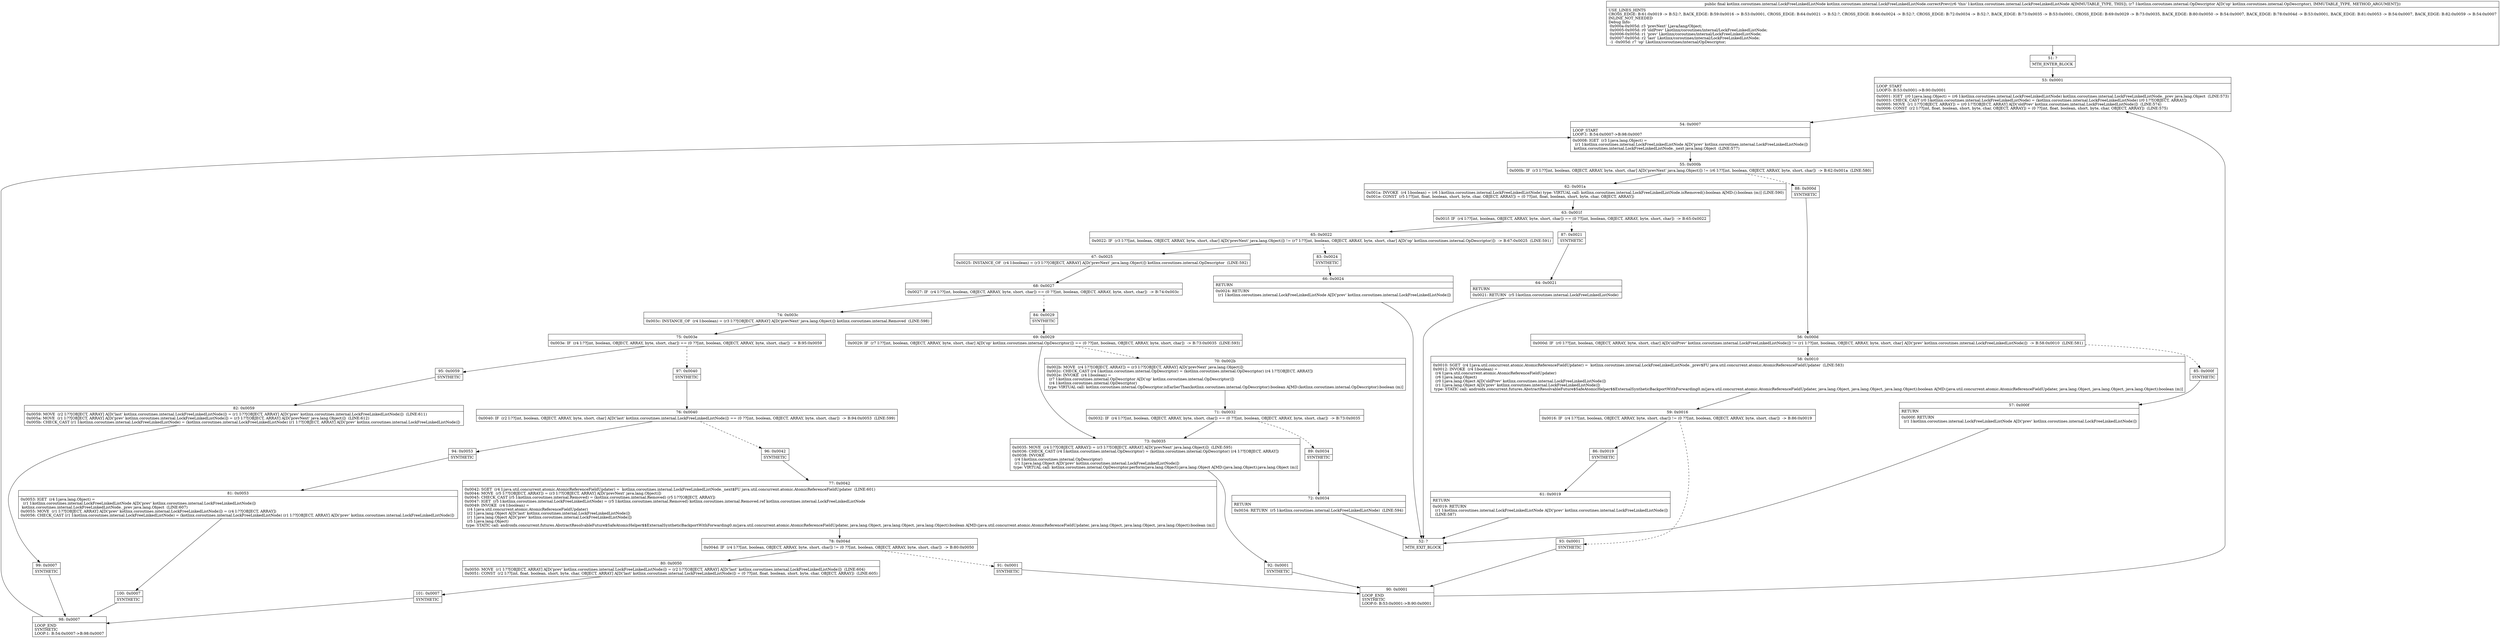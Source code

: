 digraph "CFG forkotlinx.coroutines.internal.LockFreeLinkedListNode.correctPrev(Lkotlinx\/coroutines\/internal\/OpDescriptor;)Lkotlinx\/coroutines\/internal\/LockFreeLinkedListNode;" {
Node_51 [shape=record,label="{51\:\ ?|MTH_ENTER_BLOCK\l}"];
Node_53 [shape=record,label="{53\:\ 0x0001|LOOP_START\lLOOP:0: B:53:0x0001\-\>B:90:0x0001\l|0x0001: IGET  (r0 I:java.lang.Object) = (r6 I:kotlinx.coroutines.internal.LockFreeLinkedListNode) kotlinx.coroutines.internal.LockFreeLinkedListNode._prev java.lang.Object  (LINE:573)\l0x0003: CHECK_CAST (r0 I:kotlinx.coroutines.internal.LockFreeLinkedListNode) = (kotlinx.coroutines.internal.LockFreeLinkedListNode) (r0 I:??[OBJECT, ARRAY]) \l0x0005: MOVE  (r1 I:??[OBJECT, ARRAY]) = (r0 I:??[OBJECT, ARRAY] A[D('oldPrev' kotlinx.coroutines.internal.LockFreeLinkedListNode)])  (LINE:574)\l0x0006: CONST  (r2 I:??[int, float, boolean, short, byte, char, OBJECT, ARRAY]) = (0 ??[int, float, boolean, short, byte, char, OBJECT, ARRAY])  (LINE:575)\l}"];
Node_54 [shape=record,label="{54\:\ 0x0007|LOOP_START\lLOOP:1: B:54:0x0007\-\>B:98:0x0007\l|0x0008: IGET  (r3 I:java.lang.Object) = \l  (r1 I:kotlinx.coroutines.internal.LockFreeLinkedListNode A[D('prev' kotlinx.coroutines.internal.LockFreeLinkedListNode)])\l kotlinx.coroutines.internal.LockFreeLinkedListNode._next java.lang.Object  (LINE:577)\l}"];
Node_55 [shape=record,label="{55\:\ 0x000b|0x000b: IF  (r3 I:??[int, boolean, OBJECT, ARRAY, byte, short, char] A[D('prevNext' java.lang.Object)]) != (r6 I:??[int, boolean, OBJECT, ARRAY, byte, short, char])  \-\> B:62:0x001a  (LINE:580)\l}"];
Node_62 [shape=record,label="{62\:\ 0x001a|0x001a: INVOKE  (r4 I:boolean) = (r6 I:kotlinx.coroutines.internal.LockFreeLinkedListNode) type: VIRTUAL call: kotlinx.coroutines.internal.LockFreeLinkedListNode.isRemoved():boolean A[MD:():boolean (m)] (LINE:590)\l0x001e: CONST  (r5 I:??[int, float, boolean, short, byte, char, OBJECT, ARRAY]) = (0 ??[int, float, boolean, short, byte, char, OBJECT, ARRAY]) \l}"];
Node_63 [shape=record,label="{63\:\ 0x001f|0x001f: IF  (r4 I:??[int, boolean, OBJECT, ARRAY, byte, short, char]) == (0 ??[int, boolean, OBJECT, ARRAY, byte, short, char])  \-\> B:65:0x0022 \l}"];
Node_65 [shape=record,label="{65\:\ 0x0022|0x0022: IF  (r3 I:??[int, boolean, OBJECT, ARRAY, byte, short, char] A[D('prevNext' java.lang.Object)]) != (r7 I:??[int, boolean, OBJECT, ARRAY, byte, short, char] A[D('op' kotlinx.coroutines.internal.OpDescriptor)])  \-\> B:67:0x0025  (LINE:591)\l}"];
Node_67 [shape=record,label="{67\:\ 0x0025|0x0025: INSTANCE_OF  (r4 I:boolean) = (r3 I:??[OBJECT, ARRAY] A[D('prevNext' java.lang.Object)]) kotlinx.coroutines.internal.OpDescriptor  (LINE:592)\l}"];
Node_68 [shape=record,label="{68\:\ 0x0027|0x0027: IF  (r4 I:??[int, boolean, OBJECT, ARRAY, byte, short, char]) == (0 ??[int, boolean, OBJECT, ARRAY, byte, short, char])  \-\> B:74:0x003c \l}"];
Node_74 [shape=record,label="{74\:\ 0x003c|0x003c: INSTANCE_OF  (r4 I:boolean) = (r3 I:??[OBJECT, ARRAY] A[D('prevNext' java.lang.Object)]) kotlinx.coroutines.internal.Removed  (LINE:598)\l}"];
Node_75 [shape=record,label="{75\:\ 0x003e|0x003e: IF  (r4 I:??[int, boolean, OBJECT, ARRAY, byte, short, char]) == (0 ??[int, boolean, OBJECT, ARRAY, byte, short, char])  \-\> B:95:0x0059 \l}"];
Node_95 [shape=record,label="{95\:\ 0x0059|SYNTHETIC\l}"];
Node_82 [shape=record,label="{82\:\ 0x0059|0x0059: MOVE  (r2 I:??[OBJECT, ARRAY] A[D('last' kotlinx.coroutines.internal.LockFreeLinkedListNode)]) = (r1 I:??[OBJECT, ARRAY] A[D('prev' kotlinx.coroutines.internal.LockFreeLinkedListNode)])  (LINE:611)\l0x005a: MOVE  (r1 I:??[OBJECT, ARRAY] A[D('prev' kotlinx.coroutines.internal.LockFreeLinkedListNode)]) = (r3 I:??[OBJECT, ARRAY] A[D('prevNext' java.lang.Object)])  (LINE:612)\l0x005b: CHECK_CAST (r1 I:kotlinx.coroutines.internal.LockFreeLinkedListNode) = (kotlinx.coroutines.internal.LockFreeLinkedListNode) (r1 I:??[OBJECT, ARRAY] A[D('prev' kotlinx.coroutines.internal.LockFreeLinkedListNode)]) \l}"];
Node_99 [shape=record,label="{99\:\ 0x0007|SYNTHETIC\l}"];
Node_98 [shape=record,label="{98\:\ 0x0007|LOOP_END\lSYNTHETIC\lLOOP:1: B:54:0x0007\-\>B:98:0x0007\l}"];
Node_97 [shape=record,label="{97\:\ 0x0040|SYNTHETIC\l}"];
Node_76 [shape=record,label="{76\:\ 0x0040|0x0040: IF  (r2 I:??[int, boolean, OBJECT, ARRAY, byte, short, char] A[D('last' kotlinx.coroutines.internal.LockFreeLinkedListNode)]) == (0 ??[int, boolean, OBJECT, ARRAY, byte, short, char])  \-\> B:94:0x0053  (LINE:599)\l}"];
Node_94 [shape=record,label="{94\:\ 0x0053|SYNTHETIC\l}"];
Node_81 [shape=record,label="{81\:\ 0x0053|0x0053: IGET  (r4 I:java.lang.Object) = \l  (r1 I:kotlinx.coroutines.internal.LockFreeLinkedListNode A[D('prev' kotlinx.coroutines.internal.LockFreeLinkedListNode)])\l kotlinx.coroutines.internal.LockFreeLinkedListNode._prev java.lang.Object  (LINE:607)\l0x0055: MOVE  (r1 I:??[OBJECT, ARRAY] A[D('prev' kotlinx.coroutines.internal.LockFreeLinkedListNode)]) = (r4 I:??[OBJECT, ARRAY]) \l0x0056: CHECK_CAST (r1 I:kotlinx.coroutines.internal.LockFreeLinkedListNode) = (kotlinx.coroutines.internal.LockFreeLinkedListNode) (r1 I:??[OBJECT, ARRAY] A[D('prev' kotlinx.coroutines.internal.LockFreeLinkedListNode)]) \l}"];
Node_100 [shape=record,label="{100\:\ 0x0007|SYNTHETIC\l}"];
Node_96 [shape=record,label="{96\:\ 0x0042|SYNTHETIC\l}"];
Node_77 [shape=record,label="{77\:\ 0x0042|0x0042: SGET  (r4 I:java.util.concurrent.atomic.AtomicReferenceFieldUpdater) =  kotlinx.coroutines.internal.LockFreeLinkedListNode._next$FU java.util.concurrent.atomic.AtomicReferenceFieldUpdater  (LINE:601)\l0x0044: MOVE  (r5 I:??[OBJECT, ARRAY]) = (r3 I:??[OBJECT, ARRAY] A[D('prevNext' java.lang.Object)]) \l0x0045: CHECK_CAST (r5 I:kotlinx.coroutines.internal.Removed) = (kotlinx.coroutines.internal.Removed) (r5 I:??[OBJECT, ARRAY]) \l0x0047: IGET  (r5 I:kotlinx.coroutines.internal.LockFreeLinkedListNode) = (r5 I:kotlinx.coroutines.internal.Removed) kotlinx.coroutines.internal.Removed.ref kotlinx.coroutines.internal.LockFreeLinkedListNode \l0x0049: INVOKE  (r4 I:boolean) = \l  (r4 I:java.util.concurrent.atomic.AtomicReferenceFieldUpdater)\l  (r2 I:java.lang.Object A[D('last' kotlinx.coroutines.internal.LockFreeLinkedListNode)])\l  (r1 I:java.lang.Object A[D('prev' kotlinx.coroutines.internal.LockFreeLinkedListNode)])\l  (r5 I:java.lang.Object)\l type: STATIC call: androidx.concurrent.futures.AbstractResolvableFuture$SafeAtomicHelper$$ExternalSyntheticBackportWithForwarding0.m(java.util.concurrent.atomic.AtomicReferenceFieldUpdater, java.lang.Object, java.lang.Object, java.lang.Object):boolean A[MD:(java.util.concurrent.atomic.AtomicReferenceFieldUpdater, java.lang.Object, java.lang.Object, java.lang.Object):boolean (m)]\l}"];
Node_78 [shape=record,label="{78\:\ 0x004d|0x004d: IF  (r4 I:??[int, boolean, OBJECT, ARRAY, byte, short, char]) != (0 ??[int, boolean, OBJECT, ARRAY, byte, short, char])  \-\> B:80:0x0050 \l}"];
Node_80 [shape=record,label="{80\:\ 0x0050|0x0050: MOVE  (r1 I:??[OBJECT, ARRAY] A[D('prev' kotlinx.coroutines.internal.LockFreeLinkedListNode)]) = (r2 I:??[OBJECT, ARRAY] A[D('last' kotlinx.coroutines.internal.LockFreeLinkedListNode)])  (LINE:604)\l0x0051: CONST  (r2 I:??[int, float, boolean, short, byte, char, OBJECT, ARRAY] A[D('last' kotlinx.coroutines.internal.LockFreeLinkedListNode)]) = (0 ??[int, float, boolean, short, byte, char, OBJECT, ARRAY])  (LINE:605)\l}"];
Node_101 [shape=record,label="{101\:\ 0x0007|SYNTHETIC\l}"];
Node_91 [shape=record,label="{91\:\ 0x0001|SYNTHETIC\l}"];
Node_90 [shape=record,label="{90\:\ 0x0001|LOOP_END\lSYNTHETIC\lLOOP:0: B:53:0x0001\-\>B:90:0x0001\l}"];
Node_84 [shape=record,label="{84\:\ 0x0029|SYNTHETIC\l}"];
Node_69 [shape=record,label="{69\:\ 0x0029|0x0029: IF  (r7 I:??[int, boolean, OBJECT, ARRAY, byte, short, char] A[D('op' kotlinx.coroutines.internal.OpDescriptor)]) == (0 ??[int, boolean, OBJECT, ARRAY, byte, short, char])  \-\> B:73:0x0035  (LINE:593)\l}"];
Node_70 [shape=record,label="{70\:\ 0x002b|0x002b: MOVE  (r4 I:??[OBJECT, ARRAY]) = (r3 I:??[OBJECT, ARRAY] A[D('prevNext' java.lang.Object)]) \l0x002c: CHECK_CAST (r4 I:kotlinx.coroutines.internal.OpDescriptor) = (kotlinx.coroutines.internal.OpDescriptor) (r4 I:??[OBJECT, ARRAY]) \l0x002e: INVOKE  (r4 I:boolean) = \l  (r7 I:kotlinx.coroutines.internal.OpDescriptor A[D('op' kotlinx.coroutines.internal.OpDescriptor)])\l  (r4 I:kotlinx.coroutines.internal.OpDescriptor)\l type: VIRTUAL call: kotlinx.coroutines.internal.OpDescriptor.isEarlierThan(kotlinx.coroutines.internal.OpDescriptor):boolean A[MD:(kotlinx.coroutines.internal.OpDescriptor):boolean (m)]\l}"];
Node_71 [shape=record,label="{71\:\ 0x0032|0x0032: IF  (r4 I:??[int, boolean, OBJECT, ARRAY, byte, short, char]) == (0 ??[int, boolean, OBJECT, ARRAY, byte, short, char])  \-\> B:73:0x0035 \l}"];
Node_89 [shape=record,label="{89\:\ 0x0034|SYNTHETIC\l}"];
Node_72 [shape=record,label="{72\:\ 0x0034|RETURN\l|0x0034: RETURN  (r5 I:kotlinx.coroutines.internal.LockFreeLinkedListNode)  (LINE:594)\l}"];
Node_52 [shape=record,label="{52\:\ ?|MTH_EXIT_BLOCK\l}"];
Node_73 [shape=record,label="{73\:\ 0x0035|0x0035: MOVE  (r4 I:??[OBJECT, ARRAY]) = (r3 I:??[OBJECT, ARRAY] A[D('prevNext' java.lang.Object)])  (LINE:595)\l0x0036: CHECK_CAST (r4 I:kotlinx.coroutines.internal.OpDescriptor) = (kotlinx.coroutines.internal.OpDescriptor) (r4 I:??[OBJECT, ARRAY]) \l0x0038: INVOKE  \l  (r4 I:kotlinx.coroutines.internal.OpDescriptor)\l  (r1 I:java.lang.Object A[D('prev' kotlinx.coroutines.internal.LockFreeLinkedListNode)])\l type: VIRTUAL call: kotlinx.coroutines.internal.OpDescriptor.perform(java.lang.Object):java.lang.Object A[MD:(java.lang.Object):java.lang.Object (m)]\l}"];
Node_92 [shape=record,label="{92\:\ 0x0001|SYNTHETIC\l}"];
Node_83 [shape=record,label="{83\:\ 0x0024|SYNTHETIC\l}"];
Node_66 [shape=record,label="{66\:\ 0x0024|RETURN\l|0x0024: RETURN  \l  (r1 I:kotlinx.coroutines.internal.LockFreeLinkedListNode A[D('prev' kotlinx.coroutines.internal.LockFreeLinkedListNode)])\l \l}"];
Node_87 [shape=record,label="{87\:\ 0x0021|SYNTHETIC\l}"];
Node_64 [shape=record,label="{64\:\ 0x0021|RETURN\l|0x0021: RETURN  (r5 I:kotlinx.coroutines.internal.LockFreeLinkedListNode) \l}"];
Node_88 [shape=record,label="{88\:\ 0x000d|SYNTHETIC\l}"];
Node_56 [shape=record,label="{56\:\ 0x000d|0x000d: IF  (r0 I:??[int, boolean, OBJECT, ARRAY, byte, short, char] A[D('oldPrev' kotlinx.coroutines.internal.LockFreeLinkedListNode)]) != (r1 I:??[int, boolean, OBJECT, ARRAY, byte, short, char] A[D('prev' kotlinx.coroutines.internal.LockFreeLinkedListNode)])  \-\> B:58:0x0010  (LINE:581)\l}"];
Node_58 [shape=record,label="{58\:\ 0x0010|0x0010: SGET  (r4 I:java.util.concurrent.atomic.AtomicReferenceFieldUpdater) =  kotlinx.coroutines.internal.LockFreeLinkedListNode._prev$FU java.util.concurrent.atomic.AtomicReferenceFieldUpdater  (LINE:583)\l0x0012: INVOKE  (r4 I:boolean) = \l  (r4 I:java.util.concurrent.atomic.AtomicReferenceFieldUpdater)\l  (r6 I:java.lang.Object)\l  (r0 I:java.lang.Object A[D('oldPrev' kotlinx.coroutines.internal.LockFreeLinkedListNode)])\l  (r1 I:java.lang.Object A[D('prev' kotlinx.coroutines.internal.LockFreeLinkedListNode)])\l type: STATIC call: androidx.concurrent.futures.AbstractResolvableFuture$SafeAtomicHelper$$ExternalSyntheticBackportWithForwarding0.m(java.util.concurrent.atomic.AtomicReferenceFieldUpdater, java.lang.Object, java.lang.Object, java.lang.Object):boolean A[MD:(java.util.concurrent.atomic.AtomicReferenceFieldUpdater, java.lang.Object, java.lang.Object, java.lang.Object):boolean (m)]\l}"];
Node_59 [shape=record,label="{59\:\ 0x0016|0x0016: IF  (r4 I:??[int, boolean, OBJECT, ARRAY, byte, short, char]) != (0 ??[int, boolean, OBJECT, ARRAY, byte, short, char])  \-\> B:86:0x0019 \l}"];
Node_86 [shape=record,label="{86\:\ 0x0019|SYNTHETIC\l}"];
Node_61 [shape=record,label="{61\:\ 0x0019|RETURN\l|0x0019: RETURN  \l  (r1 I:kotlinx.coroutines.internal.LockFreeLinkedListNode A[D('prev' kotlinx.coroutines.internal.LockFreeLinkedListNode)])\l  (LINE:587)\l}"];
Node_93 [shape=record,label="{93\:\ 0x0001|SYNTHETIC\l}"];
Node_85 [shape=record,label="{85\:\ 0x000f|SYNTHETIC\l}"];
Node_57 [shape=record,label="{57\:\ 0x000f|RETURN\l|0x000f: RETURN  \l  (r1 I:kotlinx.coroutines.internal.LockFreeLinkedListNode A[D('prev' kotlinx.coroutines.internal.LockFreeLinkedListNode)])\l \l}"];
MethodNode[shape=record,label="{public final kotlinx.coroutines.internal.LockFreeLinkedListNode kotlinx.coroutines.internal.LockFreeLinkedListNode.correctPrev((r6 'this' I:kotlinx.coroutines.internal.LockFreeLinkedListNode A[IMMUTABLE_TYPE, THIS]), (r7 I:kotlinx.coroutines.internal.OpDescriptor A[D('op' kotlinx.coroutines.internal.OpDescriptor), IMMUTABLE_TYPE, METHOD_ARGUMENT]))  | USE_LINES_HINTS\lCROSS_EDGE: B:61:0x0019 \-\> B:52:?, BACK_EDGE: B:59:0x0016 \-\> B:53:0x0001, CROSS_EDGE: B:64:0x0021 \-\> B:52:?, CROSS_EDGE: B:66:0x0024 \-\> B:52:?, CROSS_EDGE: B:72:0x0034 \-\> B:52:?, BACK_EDGE: B:73:0x0035 \-\> B:53:0x0001, CROSS_EDGE: B:69:0x0029 \-\> B:73:0x0035, BACK_EDGE: B:80:0x0050 \-\> B:54:0x0007, BACK_EDGE: B:78:0x004d \-\> B:53:0x0001, BACK_EDGE: B:81:0x0053 \-\> B:54:0x0007, BACK_EDGE: B:82:0x0059 \-\> B:54:0x0007\lINLINE_NOT_NEEDED\lDebug Info:\l  0x000a\-0x005d: r3 'prevNext' Ljava\/lang\/Object;\l  0x0005\-0x005d: r0 'oldPrev' Lkotlinx\/coroutines\/internal\/LockFreeLinkedListNode;\l  0x0006\-0x005d: r1 'prev' Lkotlinx\/coroutines\/internal\/LockFreeLinkedListNode;\l  0x0007\-0x005d: r2 'last' Lkotlinx\/coroutines\/internal\/LockFreeLinkedListNode;\l  \-1 \-0x005d: r7 'op' Lkotlinx\/coroutines\/internal\/OpDescriptor;\l}"];
MethodNode -> Node_51;Node_51 -> Node_53;
Node_53 -> Node_54;
Node_54 -> Node_55;
Node_55 -> Node_62;
Node_55 -> Node_88[style=dashed];
Node_62 -> Node_63;
Node_63 -> Node_65;
Node_63 -> Node_87[style=dashed];
Node_65 -> Node_67;
Node_65 -> Node_83[style=dashed];
Node_67 -> Node_68;
Node_68 -> Node_74;
Node_68 -> Node_84[style=dashed];
Node_74 -> Node_75;
Node_75 -> Node_95;
Node_75 -> Node_97[style=dashed];
Node_95 -> Node_82;
Node_82 -> Node_99;
Node_99 -> Node_98;
Node_98 -> Node_54;
Node_97 -> Node_76;
Node_76 -> Node_94;
Node_76 -> Node_96[style=dashed];
Node_94 -> Node_81;
Node_81 -> Node_100;
Node_100 -> Node_98;
Node_96 -> Node_77;
Node_77 -> Node_78;
Node_78 -> Node_80;
Node_78 -> Node_91[style=dashed];
Node_80 -> Node_101;
Node_101 -> Node_98;
Node_91 -> Node_90;
Node_90 -> Node_53;
Node_84 -> Node_69;
Node_69 -> Node_70[style=dashed];
Node_69 -> Node_73;
Node_70 -> Node_71;
Node_71 -> Node_73;
Node_71 -> Node_89[style=dashed];
Node_89 -> Node_72;
Node_72 -> Node_52;
Node_73 -> Node_92;
Node_92 -> Node_90;
Node_83 -> Node_66;
Node_66 -> Node_52;
Node_87 -> Node_64;
Node_64 -> Node_52;
Node_88 -> Node_56;
Node_56 -> Node_58;
Node_56 -> Node_85[style=dashed];
Node_58 -> Node_59;
Node_59 -> Node_86;
Node_59 -> Node_93[style=dashed];
Node_86 -> Node_61;
Node_61 -> Node_52;
Node_93 -> Node_90;
Node_85 -> Node_57;
Node_57 -> Node_52;
}


